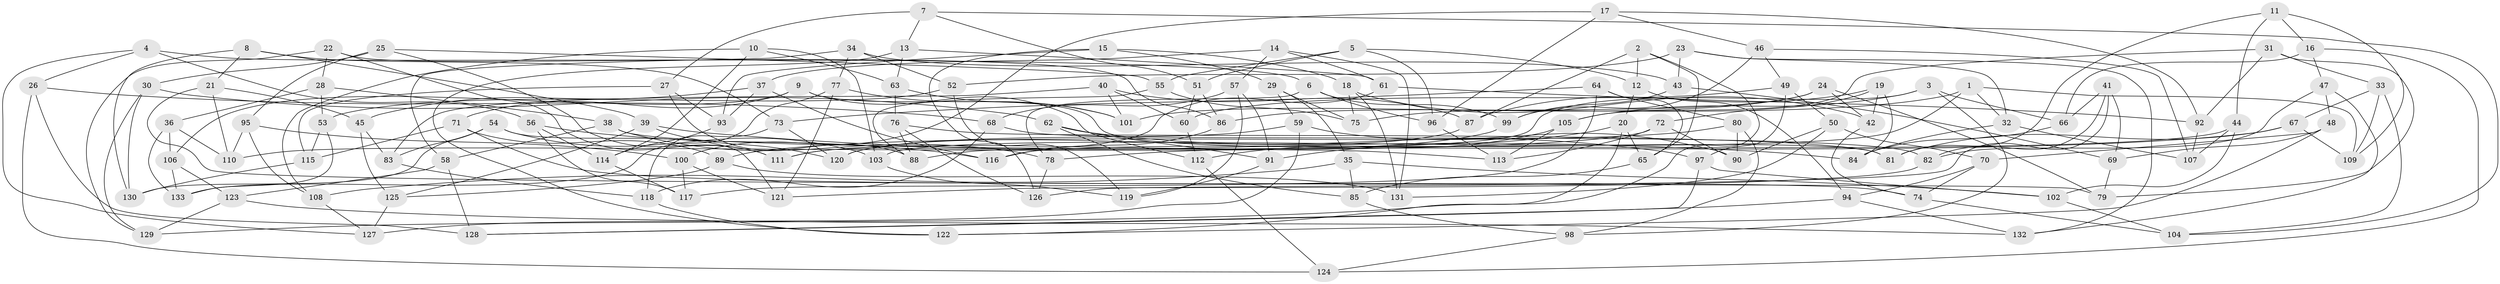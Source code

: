 // coarse degree distribution, {4: 0.7311827956989247, 5: 0.08602150537634409, 8: 0.08602150537634409, 7: 0.021505376344086023, 3: 0.043010752688172046, 6: 0.010752688172043012, 9: 0.021505376344086023}
// Generated by graph-tools (version 1.1) at 2025/02/03/04/25 22:02:08]
// undirected, 133 vertices, 266 edges
graph export_dot {
graph [start="1"]
  node [color=gray90,style=filled];
  1;
  2;
  3;
  4;
  5;
  6;
  7;
  8;
  9;
  10;
  11;
  12;
  13;
  14;
  15;
  16;
  17;
  18;
  19;
  20;
  21;
  22;
  23;
  24;
  25;
  26;
  27;
  28;
  29;
  30;
  31;
  32;
  33;
  34;
  35;
  36;
  37;
  38;
  39;
  40;
  41;
  42;
  43;
  44;
  45;
  46;
  47;
  48;
  49;
  50;
  51;
  52;
  53;
  54;
  55;
  56;
  57;
  58;
  59;
  60;
  61;
  62;
  63;
  64;
  65;
  66;
  67;
  68;
  69;
  70;
  71;
  72;
  73;
  74;
  75;
  76;
  77;
  78;
  79;
  80;
  81;
  82;
  83;
  84;
  85;
  86;
  87;
  88;
  89;
  90;
  91;
  92;
  93;
  94;
  95;
  96;
  97;
  98;
  99;
  100;
  101;
  102;
  103;
  104;
  105;
  106;
  107;
  108;
  109;
  110;
  111;
  112;
  113;
  114;
  115;
  116;
  117;
  118;
  119;
  120;
  121;
  122;
  123;
  124;
  125;
  126;
  127;
  128;
  129;
  130;
  131;
  132;
  133;
  1 -- 32;
  1 -- 109;
  1 -- 103;
  1 -- 86;
  2 -- 12;
  2 -- 129;
  2 -- 65;
  2 -- 87;
  3 -- 88;
  3 -- 105;
  3 -- 98;
  3 -- 66;
  4 -- 56;
  4 -- 26;
  4 -- 6;
  4 -- 127;
  5 -- 51;
  5 -- 55;
  5 -- 96;
  5 -- 12;
  6 -- 96;
  6 -- 78;
  6 -- 99;
  7 -- 27;
  7 -- 13;
  7 -- 104;
  7 -- 51;
  8 -- 130;
  8 -- 21;
  8 -- 73;
  8 -- 39;
  9 -- 71;
  9 -- 112;
  9 -- 81;
  9 -- 106;
  10 -- 103;
  10 -- 108;
  10 -- 114;
  10 -- 63;
  11 -- 16;
  11 -- 44;
  11 -- 81;
  11 -- 109;
  12 -- 20;
  12 -- 94;
  13 -- 61;
  13 -- 63;
  13 -- 122;
  14 -- 57;
  14 -- 61;
  14 -- 37;
  14 -- 131;
  15 -- 18;
  15 -- 93;
  15 -- 126;
  15 -- 29;
  16 -- 124;
  16 -- 47;
  16 -- 66;
  17 -- 100;
  17 -- 92;
  17 -- 96;
  17 -- 46;
  18 -- 42;
  18 -- 75;
  18 -- 131;
  19 -- 42;
  19 -- 84;
  19 -- 72;
  19 -- 87;
  20 -- 122;
  20 -- 91;
  20 -- 65;
  21 -- 110;
  21 -- 45;
  21 -- 79;
  22 -- 129;
  22 -- 28;
  22 -- 111;
  22 -- 86;
  23 -- 52;
  23 -- 32;
  23 -- 132;
  23 -- 43;
  24 -- 79;
  24 -- 42;
  24 -- 75;
  24 -- 101;
  25 -- 95;
  25 -- 55;
  25 -- 30;
  25 -- 111;
  26 -- 68;
  26 -- 128;
  26 -- 124;
  27 -- 88;
  27 -- 115;
  27 -- 93;
  28 -- 53;
  28 -- 38;
  28 -- 36;
  29 -- 35;
  29 -- 75;
  29 -- 59;
  30 -- 129;
  30 -- 130;
  30 -- 62;
  31 -- 79;
  31 -- 33;
  31 -- 92;
  31 -- 105;
  32 -- 107;
  32 -- 84;
  33 -- 67;
  33 -- 109;
  33 -- 104;
  34 -- 52;
  34 -- 58;
  34 -- 43;
  34 -- 77;
  35 -- 108;
  35 -- 85;
  35 -- 102;
  36 -- 133;
  36 -- 110;
  36 -- 106;
  37 -- 116;
  37 -- 93;
  37 -- 45;
  38 -- 78;
  38 -- 58;
  38 -- 113;
  39 -- 84;
  39 -- 120;
  39 -- 125;
  40 -- 87;
  40 -- 60;
  40 -- 101;
  40 -- 83;
  41 -- 69;
  41 -- 126;
  41 -- 82;
  41 -- 66;
  42 -- 74;
  43 -- 69;
  43 -- 99;
  44 -- 102;
  44 -- 116;
  44 -- 107;
  45 -- 83;
  45 -- 125;
  46 -- 49;
  46 -- 107;
  46 -- 99;
  47 -- 82;
  47 -- 132;
  47 -- 48;
  48 -- 122;
  48 -- 70;
  48 -- 69;
  49 -- 60;
  49 -- 50;
  49 -- 97;
  50 -- 70;
  50 -- 131;
  50 -- 90;
  51 -- 60;
  51 -- 86;
  52 -- 53;
  52 -- 119;
  53 -- 133;
  53 -- 115;
  54 -- 83;
  54 -- 121;
  54 -- 130;
  54 -- 103;
  55 -- 75;
  55 -- 88;
  56 -- 114;
  56 -- 116;
  56 -- 117;
  57 -- 91;
  57 -- 119;
  57 -- 68;
  58 -- 123;
  58 -- 128;
  59 -- 127;
  59 -- 120;
  59 -- 90;
  60 -- 112;
  61 -- 92;
  61 -- 111;
  62 -- 85;
  62 -- 91;
  62 -- 97;
  63 -- 76;
  63 -- 101;
  64 -- 117;
  64 -- 73;
  64 -- 80;
  64 -- 65;
  65 -- 85;
  66 -- 84;
  67 -- 81;
  67 -- 78;
  67 -- 109;
  68 -- 118;
  68 -- 82;
  69 -- 79;
  70 -- 94;
  70 -- 74;
  71 -- 74;
  71 -- 115;
  71 -- 89;
  72 -- 90;
  72 -- 110;
  72 -- 113;
  73 -- 118;
  73 -- 120;
  74 -- 104;
  76 -- 88;
  76 -- 81;
  76 -- 126;
  77 -- 121;
  77 -- 133;
  77 -- 101;
  78 -- 126;
  80 -- 89;
  80 -- 90;
  80 -- 98;
  82 -- 121;
  83 -- 118;
  85 -- 98;
  86 -- 116;
  87 -- 120;
  89 -- 131;
  89 -- 125;
  91 -- 119;
  92 -- 107;
  93 -- 114;
  94 -- 132;
  94 -- 128;
  95 -- 100;
  95 -- 108;
  95 -- 110;
  96 -- 113;
  97 -- 128;
  97 -- 102;
  98 -- 124;
  99 -- 111;
  100 -- 117;
  100 -- 121;
  102 -- 104;
  103 -- 119;
  105 -- 113;
  105 -- 112;
  106 -- 123;
  106 -- 133;
  108 -- 127;
  112 -- 124;
  114 -- 117;
  115 -- 130;
  118 -- 122;
  123 -- 129;
  123 -- 132;
  125 -- 127;
}
